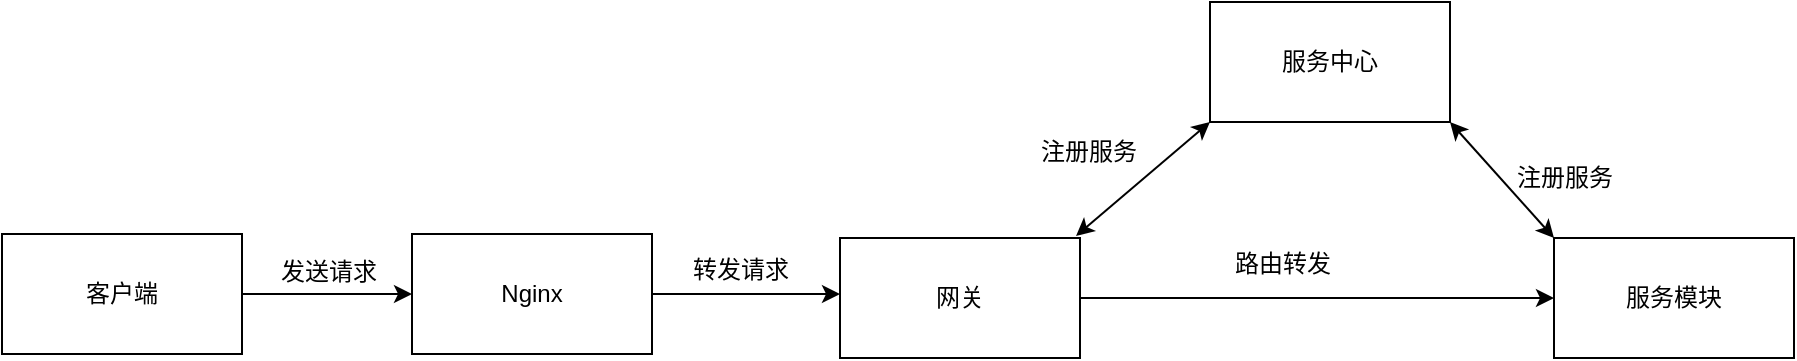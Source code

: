 <mxfile version="24.4.4" type="github">
  <diagram name="第 1 页" id="vgR8yqiSRoySKgmwrwpU">
    <mxGraphModel dx="1434" dy="780" grid="0" gridSize="10" guides="1" tooltips="1" connect="1" arrows="1" fold="1" page="1" pageScale="1" pageWidth="3300" pageHeight="4681" math="0" shadow="0">
      <root>
        <mxCell id="0" />
        <mxCell id="1" parent="0" />
        <mxCell id="Ov-WBmSmeJzPG5boJ5oF-1" value="客户端" style="rounded=0;whiteSpace=wrap;html=1;" vertex="1" parent="1">
          <mxGeometry x="312" y="305" width="120" height="60" as="geometry" />
        </mxCell>
        <mxCell id="Ov-WBmSmeJzPG5boJ5oF-2" value="" style="endArrow=classic;html=1;rounded=0;exitX=1;exitY=0.5;exitDx=0;exitDy=0;" edge="1" parent="1" source="Ov-WBmSmeJzPG5boJ5oF-4">
          <mxGeometry width="50" height="50" relative="1" as="geometry">
            <mxPoint x="703" y="426" as="sourcePoint" />
            <mxPoint x="560" y="335" as="targetPoint" />
          </mxGeometry>
        </mxCell>
        <mxCell id="Ov-WBmSmeJzPG5boJ5oF-3" value="发送请求" style="text;html=1;align=center;verticalAlign=middle;resizable=0;points=[];autosize=1;strokeColor=none;fillColor=none;" vertex="1" parent="1">
          <mxGeometry x="442" y="311" width="66" height="26" as="geometry" />
        </mxCell>
        <mxCell id="Ov-WBmSmeJzPG5boJ5oF-5" value="" style="endArrow=classic;html=1;rounded=0;exitX=1;exitY=0.5;exitDx=0;exitDy=0;" edge="1" parent="1" source="Ov-WBmSmeJzPG5boJ5oF-1" target="Ov-WBmSmeJzPG5boJ5oF-4">
          <mxGeometry width="50" height="50" relative="1" as="geometry">
            <mxPoint x="432" y="335" as="sourcePoint" />
            <mxPoint x="560" y="335" as="targetPoint" />
          </mxGeometry>
        </mxCell>
        <mxCell id="Ov-WBmSmeJzPG5boJ5oF-4" value="Nginx" style="rounded=0;whiteSpace=wrap;html=1;" vertex="1" parent="1">
          <mxGeometry x="517" y="305" width="120" height="60" as="geometry" />
        </mxCell>
        <mxCell id="Ov-WBmSmeJzPG5boJ5oF-7" value="" style="endArrow=classic;html=1;rounded=0;exitX=1;exitY=0.5;exitDx=0;exitDy=0;" edge="1" parent="1" source="Ov-WBmSmeJzPG5boJ5oF-4">
          <mxGeometry width="50" height="50" relative="1" as="geometry">
            <mxPoint x="703" y="250" as="sourcePoint" />
            <mxPoint x="731" y="335" as="targetPoint" />
          </mxGeometry>
        </mxCell>
        <mxCell id="Ov-WBmSmeJzPG5boJ5oF-8" value="转发请求" style="text;html=1;align=center;verticalAlign=middle;resizable=0;points=[];autosize=1;strokeColor=none;fillColor=none;" vertex="1" parent="1">
          <mxGeometry x="648" y="310" width="66" height="26" as="geometry" />
        </mxCell>
        <mxCell id="Ov-WBmSmeJzPG5boJ5oF-9" value="网关" style="rounded=0;whiteSpace=wrap;html=1;" vertex="1" parent="1">
          <mxGeometry x="731" y="307" width="120" height="60" as="geometry" />
        </mxCell>
        <mxCell id="Ov-WBmSmeJzPG5boJ5oF-10" value="服务中心" style="rounded=0;whiteSpace=wrap;html=1;" vertex="1" parent="1">
          <mxGeometry x="916" y="189" width="120" height="60" as="geometry" />
        </mxCell>
        <mxCell id="Ov-WBmSmeJzPG5boJ5oF-11" value="" style="endArrow=classic;startArrow=classic;html=1;rounded=0;entryX=0;entryY=1;entryDx=0;entryDy=0;" edge="1" parent="1" target="Ov-WBmSmeJzPG5boJ5oF-10">
          <mxGeometry width="50" height="50" relative="1" as="geometry">
            <mxPoint x="849" y="306" as="sourcePoint" />
            <mxPoint x="953" y="376" as="targetPoint" />
          </mxGeometry>
        </mxCell>
        <mxCell id="Ov-WBmSmeJzPG5boJ5oF-12" value="注册服务" style="text;html=1;align=center;verticalAlign=middle;resizable=0;points=[];autosize=1;strokeColor=none;fillColor=none;" vertex="1" parent="1">
          <mxGeometry x="822" y="251" width="66" height="26" as="geometry" />
        </mxCell>
        <mxCell id="Ov-WBmSmeJzPG5boJ5oF-13" value="服务模块" style="rounded=0;whiteSpace=wrap;html=1;flipH=1;" vertex="1" parent="1">
          <mxGeometry x="1088" y="307" width="120" height="60" as="geometry" />
        </mxCell>
        <mxCell id="Ov-WBmSmeJzPG5boJ5oF-14" value="" style="endArrow=classic;startArrow=classic;html=1;rounded=0;entryX=1;entryY=1;entryDx=0;entryDy=0;exitX=0;exitY=0;exitDx=0;exitDy=0;" edge="1" parent="1" source="Ov-WBmSmeJzPG5boJ5oF-13" target="Ov-WBmSmeJzPG5boJ5oF-10">
          <mxGeometry width="50" height="50" relative="1" as="geometry">
            <mxPoint x="903" y="426" as="sourcePoint" />
            <mxPoint x="953" y="376" as="targetPoint" />
          </mxGeometry>
        </mxCell>
        <mxCell id="Ov-WBmSmeJzPG5boJ5oF-15" value="注册服务" style="text;html=1;align=center;verticalAlign=middle;resizable=0;points=[];autosize=1;strokeColor=none;fillColor=none;" vertex="1" parent="1">
          <mxGeometry x="1060" y="264" width="66" height="26" as="geometry" />
        </mxCell>
        <mxCell id="Ov-WBmSmeJzPG5boJ5oF-16" value="" style="endArrow=classic;html=1;rounded=0;exitX=1;exitY=0.5;exitDx=0;exitDy=0;entryX=0;entryY=0.5;entryDx=0;entryDy=0;" edge="1" parent="1" source="Ov-WBmSmeJzPG5boJ5oF-9" target="Ov-WBmSmeJzPG5boJ5oF-13">
          <mxGeometry width="50" height="50" relative="1" as="geometry">
            <mxPoint x="903" y="426" as="sourcePoint" />
            <mxPoint x="953" y="376" as="targetPoint" />
          </mxGeometry>
        </mxCell>
        <mxCell id="Ov-WBmSmeJzPG5boJ5oF-17" value="路由转发" style="text;html=1;align=center;verticalAlign=middle;resizable=0;points=[];autosize=1;strokeColor=none;fillColor=none;" vertex="1" parent="1">
          <mxGeometry x="919" y="307" width="66" height="26" as="geometry" />
        </mxCell>
      </root>
    </mxGraphModel>
  </diagram>
</mxfile>
